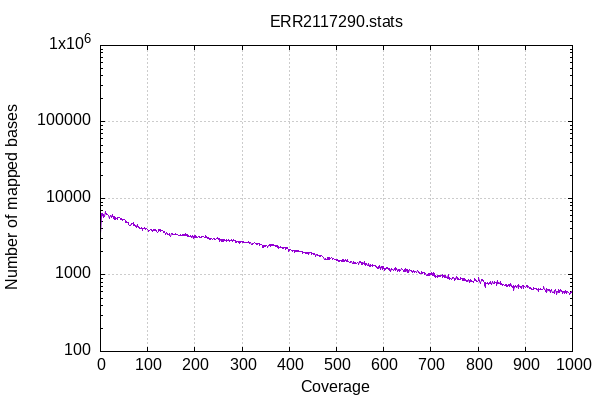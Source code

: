 
            set terminal png size 600,400 truecolor
            set output "ERR2117290-coverage.png"
            set grid xtics ytics y2tics back lc rgb "#cccccc"
            set ylabel "Number of mapped bases"
            set xlabel "Coverage"
            set log y
            set style fill solid border -1
            set title "ERR2117290.stats" noenhanced
            set xrange [:1000]
            plot '-' with lines notitle
        1	3460
2	5763
3	6322
4	6080
5	6411
6	5724
7	6249
8	5903
9	5795
10	6695
11	6409
12	6384
13	6263
14	6144
15	6113
16	5953
17	5963
18	6026
19	5550
20	5687
21	6030
22	5966
23	5593
24	5847
25	6200
26	5877
27	5857
28	5519
29	5354
30	5747
31	5588
32	5347
33	5528
34	5438
35	5412
36	5249
37	5671
38	5601
39	5687
40	5587
41	5596
42	5463
43	5371
44	5396
45	5272
46	5309
47	5120
48	5269
49	5299
50	5306
51	5266
52	5218
53	5003
54	4793
55	5077
56	4838
57	4897
58	4836
59	4846
60	4636
61	4392
62	4472
63	4436
64	4432
65	4670
66	4516
67	4763
68	4680
69	4840
70	4428
71	4430
72	4579
73	4460
74	4444
75	4253
76	4175
77	4245
78	4505
79	4284
80	4332
81	4205
82	4105
83	4153
84	4017
85	4042
86	4163
87	4078
88	4083
89	3813
90	3907
91	4061
92	4072
93	4057
94	4173
95	3988
96	4059
97	4021
98	4040
99	3889
100	3891
101	3799
102	3754
103	3828
104	3854
105	3921
106	3890
107	3801
108	3879
109	3883
110	3778
111	3745
112	3809
113	3881
114	3952
115	3769
116	3861
117	3893
118	3806
119	3710
120	3595
121	3619
122	3712
123	3948
124	3858
125	3909
126	3823
127	3896
128	3747
129	3796
130	3809
131	3851
132	3803
133	3734
134	3637
135	3689
136	3566
137	3527
138	3429
139	3615
140	3580
141	3424
142	3477
143	3379
144	3423
145	3419
146	3491
147	3326
148	3199
149	3205
150	3522
151	3466
152	3437
153	3372
154	3372
155	3357
156	3375
157	3393
158	3437
159	3382
160	3371
161	3394
162	3424
163	3365
164	3372
165	3277
166	3294
167	3290
168	3258
169	3333
170	3347
171	3303
172	3251
173	3372
174	3310
175	3327
176	3362
177	3309
178	3285
179	3413
180	3455
181	3262
182	3337
183	3244
184	3355
185	3227
186	3236
187	3220
188	3199
189	3191
190	3222
191	3292
192	3137
193	3152
194	3250
195	3168
196	3041
197	3096
198	3149
199	3268
200	3134
201	3302
202	3094
203	3234
204	3081
205	3099
206	3096
207	3154
208	3186
209	3097
210	3172
211	3054
212	3095
213	3081
214	3157
215	3226
216	3157
217	3226
218	3151
219	3219
220	3109
221	3090
222	3115
223	3276
224	3201
225	3060
226	3110
227	3033
228	3065
229	3029
230	2979
231	2936
232	2960
233	2982
234	2930
235	2968
236	2968
237	2909
238	2933
239	3014
240	3000
241	2954
242	2963
243	2954
244	2937
245	2992
246	3011
247	3079
248	3035
249	3030
250	2968
251	2897
252	2988
253	2770
254	2953
255	2938
256	2777
257	2948
258	2870
259	2773
260	2943
261	2721
262	2809
263	2875
264	2832
265	2823
266	2890
267	2771
268	2806
269	2866
270	2863
271	2939
272	2842
273	2850
274	2782
275	2846
276	2861
277	2900
278	2815
279	2823
280	2762
281	2885
282	2849
283	2828
284	2866
285	2811
286	2727
287	2652
288	2773
289	2669
290	2734
291	2767
292	2662
293	2773
294	2720
295	2616
296	2679
297	2712
298	2774
299	2706
300	2717
301	2645
302	2642
303	2709
304	2724
305	2646
306	2633
307	2647
308	2680
309	2629
310	2680
311	2656
312	2681
313	2778
314	2700
315	2601
316	2637
317	2657
318	2656
319	2511
320	2517
321	2529
322	2563
323	2531
324	2608
325	2560
326	2633
327	2641
328	2581
329	2551
330	2598
331	2501
332	2489
333	2554
334	2566
335	2559
336	2545
337	2436
338	2541
339	2499
340	2485
341	2487
342	2498
343	2433
344	2321
345	2457
346	2322
347	2406
348	2386
349	2448
350	2365
351	2433
352	2460
353	2339
354	2303
355	2413
356	2440
357	2507
358	2502
359	2445
360	2368
361	2484
362	2508
363	2463
364	2504
365	2424
366	2399
367	2485
368	2446
369	2464
370	2345
371	2423
372	2347
373	2400
374	2416
375	2322
376	2352
377	2237
378	2361
379	2285
380	2312
381	2345
382	2295
383	2316
384	2288
385	2222
386	2316
387	2225
388	2301
389	2310
390	2274
391	2261
392	2134
393	2265
394	2270
395	2218
396	2257
397	2205
398	2138
399	2044
400	2117
401	2182
402	2133
403	2128
404	2071
405	2116
406	2058
407	2071
408	2092
409	2093
410	2080
411	1966
412	2066
413	2114
414	2047
415	2106
416	2051
417	2092
418	2006
419	2033
420	2087
421	2036
422	2053
423	2001
424	2054
425	2051
426	2021
427	2048
428	1945
429	1907
430	1969
431	1987
432	1982
433	1994
434	1893
435	1991
436	1972
437	1935
438	1916
439	1983
440	1988
441	1865
442	1965
443	1963
444	1957
445	1993
446	1978
447	1867
448	1957
449	1906
450	1925
451	1851
452	1915
453	1852
454	1892
455	1796
456	1727
457	1867
458	1834
459	1781
460	1849
461	1825
462	1811
463	1773
464	1810
465	1767
466	1772
467	1765
468	1776
469	1789
470	1734
471	1734
472	1705
473	1681
474	1583
475	1615
476	1628
477	1596
478	1602
479	1618
480	1589
481	1710
482	1675
483	1631
484	1603
485	1614
486	1682
487	1651
488	1650
489	1686
490	1679
491	1652
492	1611
493	1641
494	1659
495	1579
496	1591
497	1589
498	1614
499	1556
500	1589
501	1592
502	1617
503	1540
504	1522
505	1541
506	1570
507	1523
508	1537
509	1561
510	1524
511	1537
512	1589
513	1513
514	1586
515	1521
516	1502
517	1479
518	1527
519	1534
520	1597
521	1532
522	1509
523	1602
524	1500
525	1488
526	1496
527	1469
528	1476
529	1440
530	1489
531	1487
532	1494
533	1407
534	1425
535	1429
536	1481
537	1460
538	1457
539	1429
540	1395
541	1449
542	1429
543	1423
544	1448
545	1439
546	1426
547	1387
548	1484
549	1444
550	1483
551	1471
552	1396
553	1371
554	1471
555	1386
556	1474
557	1411
558	1422
559	1481
560	1368
561	1317
562	1404
563	1356
564	1428
565	1315
566	1334
567	1332
568	1405
569	1284
570	1336
571	1288
572	1353
573	1345
574	1349
575	1328
576	1311
577	1370
578	1312
579	1337
580	1341
581	1313
582	1337
583	1293
584	1296
585	1249
586	1207
587	1240
588	1231
589	1225
590	1280
591	1236
592	1314
593	1176
594	1241
595	1258
596	1279
597	1168
598	1294
599	1278
600	1229
601	1234
602	1145
603	1200
604	1187
605	1239
606	1222
607	1216
608	1246
609	1223
610	1191
611	1211
612	1150
613	1202
614	1160
615	1112
616	1201
617	1189
618	1190
619	1187
620	1153
621	1146
622	1229
623	1166
624	1209
625	1154
626	1235
627	1178
628	1217
629	1162
630	1101
631	1163
632	1143
633	1119
634	1185
635	1144
636	1140
637	1215
638	1224
639	1186
640	1179
641	1132
642	1123
643	1150
644	1170
645	1116
646	1199
647	1121
648	1179
649	1161
650	1091
651	1169
652	1153
653	1085
654	1164
655	1183
656	1132
657	1143
658	1123
659	1139
660	1070
661	1110
662	1084
663	1128
664	1124
665	1075
666	1111
667	1107
668	1104
669	1063
670	1083
671	1146
672	1143
673	1102
674	1075
675	1042
676	1091
677	1060
678	1055
679	1050
680	1044
681	1116
682	1061
683	1063
684	1084
685	1065
686	1083
687	1003
688	1036
689	1060
690	998
691	971
692	1022
693	991
694	972
695	1036
696	1031
697	1009
698	980
699	1004
700	1034
701	1008
702	1064
703	990
704	1053
705	1064
706	977
707	1046
708	962
709	929
710	982
711	967
712	961
713	917
714	969
715	981
716	986
717	969
718	981
719	960
720	990
721	945
722	997
723	979
724	1015
725	924
726	974
727	951
728	972
729	940
730	914
731	983
732	940
733	928
734	930
735	894
736	916
737	1010
738	892
739	862
740	925
741	913
742	901
743	880
744	877
745	932
746	901
747	941
748	915
749	879
750	896
751	841
752	889
753	884
754	952
755	921
756	881
757	932
758	912
759	874
760	885
761	867
762	868
763	920
764	889
765	904
766	913
767	884
768	850
769	845
770	904
771	898
772	859
773	854
774	885
775	818
776	854
777	857
778	816
779	862
780	861
781	803
782	839
783	876
784	813
785	847
786	852
787	813
788	824
789	820
790	798
791	822
792	847
793	887
794	844
795	863
796	822
797	845
798	831
799	833
800	857
801	914
802	813
803	859
804	814
805	765
806	787
807	843
808	867
809	867
810	846
811	842
812	820
813	795
814	728
815	695
816	792
817	776
818	777
819	796
820	769
821	778
822	750
823	782
824	768
825	789
826	823
827	764
828	770
829	746
830	816
831	807
832	782
833	765
834	833
835	784
836	792
837	795
838	778
839	793
840	739
841	857
842	784
843	792
844	767
845	764
846	783
847	812
848	756
849	782
850	752
851	725
852	749
853	759
854	747
855	736
856	734
857	761
858	723
859	742
860	717
861	750
862	738
863	713
864	759
865	734
866	705
867	748
868	732
869	774
870	723
871	701
872	692
873	715
874	730
875	708
876	636
877	703
878	692
879	736
880	713
881	683
882	708
883	726
884	719
885	660
886	750
887	698
888	707
889	716
890	681
891	675
892	707
893	702
894	727
895	720
896	671
897	733
898	706
899	707
900	683
901	686
902	716
903	733
904	732
905	687
906	705
907	698
908	676
909	684
910	678
911	670
912	687
913	665
914	652
915	655
916	653
917	652
918	677
919	661
920	658
921	676
922	660
923	671
924	639
925	639
926	654
927	609
928	658
929	651
930	645
931	649
932	661
933	645
934	651
935	650
936	640
937	639
938	671
939	715
940	648
941	639
942	629
943	614
944	673
945	589
946	642
947	653
948	637
949	643
950	624
951	644
952	627
953	598
954	633
955	637
956	633
957	598
958	589
959	592
960	596
961	624
962	577
963	643
964	633
965	633
966	613
967	562
968	605
969	608
970	584
971	645
972	636
973	584
974	621
975	641
976	620
977	610
978	610
979	571
980	603
981	607
982	581
983	608
984	600
985	586
986	625
987	613
988	569
989	604
990	606
991	587
992	587
993	569
994	552
995	571
996	598
997	616
998	598
999	618
1000	570
1000	479186
end
